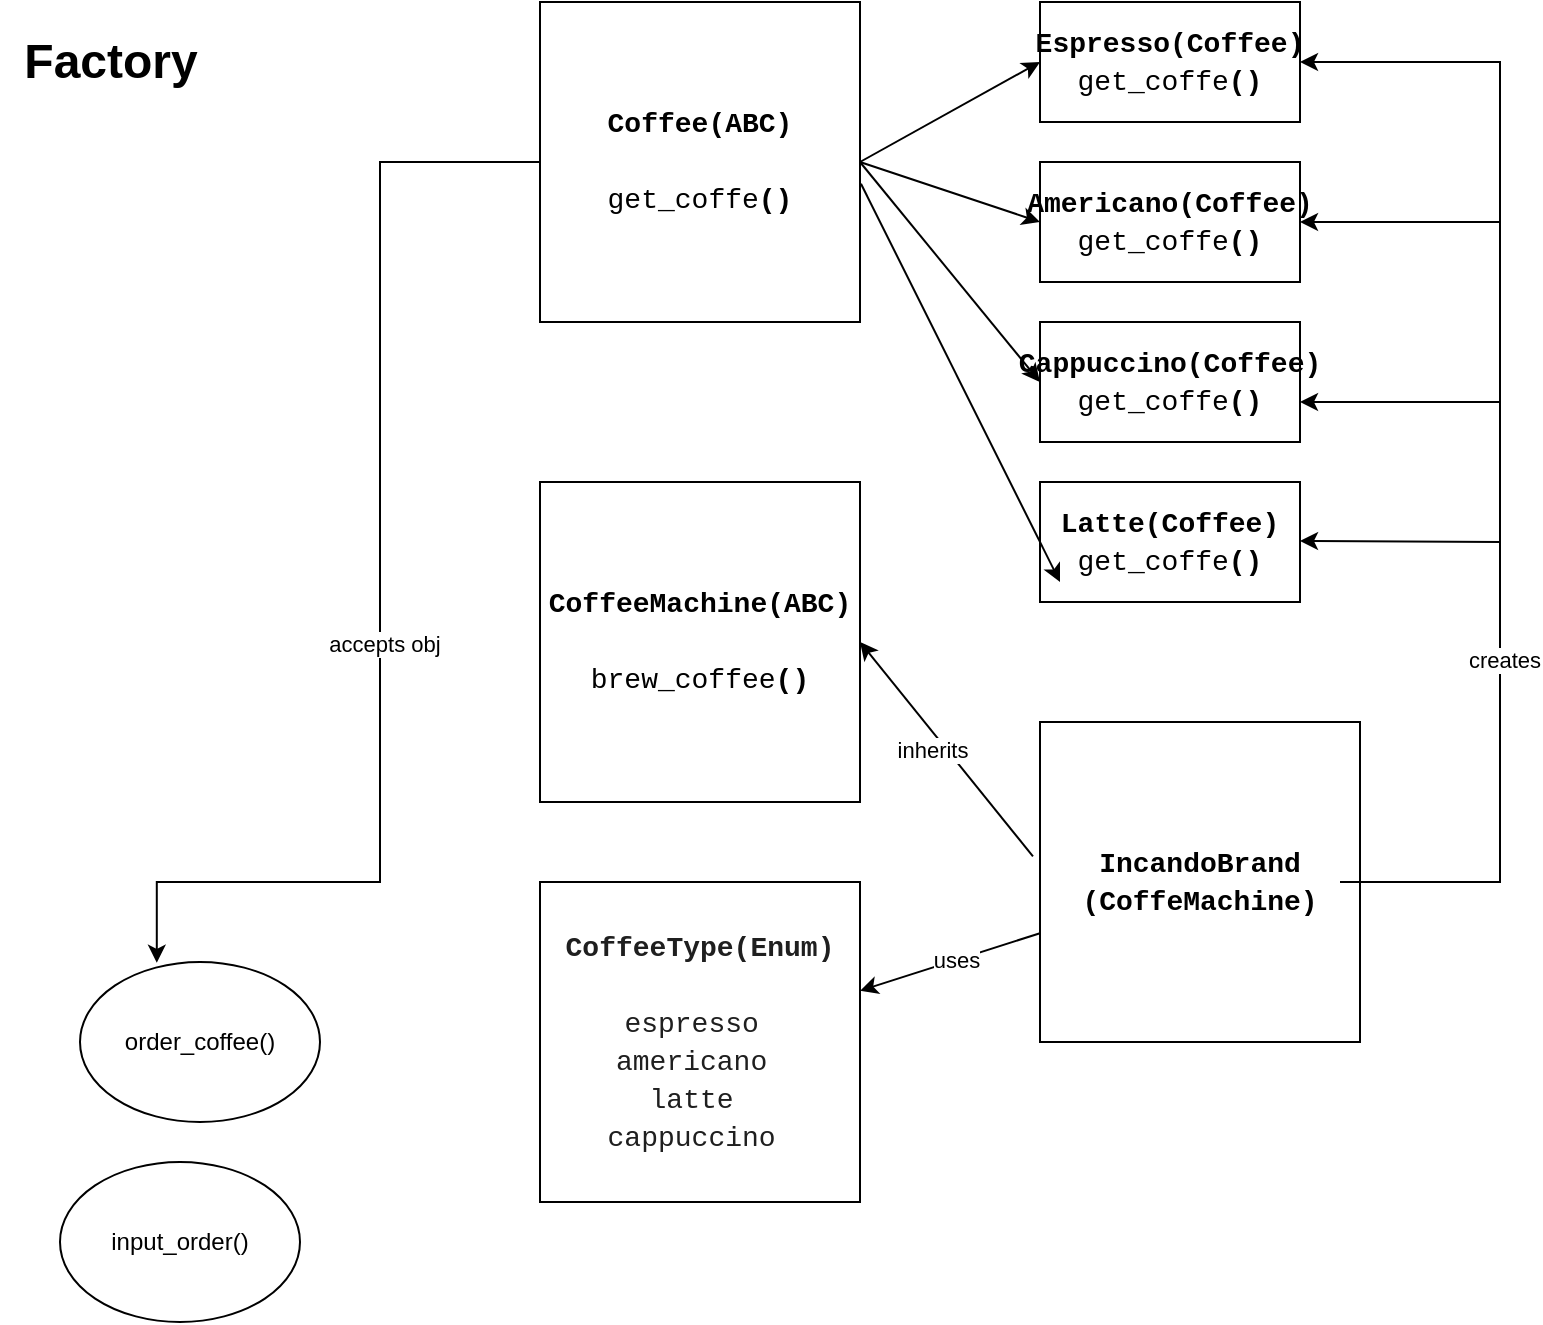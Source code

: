 <mxfile version="27.2.0">
  <diagram name="Страница — 1" id="8HGw8gMmi3oTObi8Yem4">
    <mxGraphModel dx="1042" dy="623" grid="1" gridSize="10" guides="1" tooltips="1" connect="1" arrows="1" fold="1" page="1" pageScale="1" pageWidth="827" pageHeight="1169" math="0" shadow="0">
      <root>
        <mxCell id="0" />
        <mxCell id="1" parent="0" />
        <mxCell id="RzbWhX6-1laXUBkcnok2-1" value="&lt;div style=&quot;font-family: Consolas, &amp;quot;Courier New&amp;quot;, monospace; font-size: 14px; line-height: 19px; white-space: pre;&quot;&gt;&lt;b style=&quot;&quot;&gt;&lt;font style=&quot;color: light-dark(rgb(31, 31, 31), rgb(255, 255, 255));&quot;&gt;&lt;span&gt;CoffeeType&lt;/span&gt;(&lt;span&gt;Enum&lt;/span&gt;)&lt;/font&gt;&lt;/b&gt;&lt;/div&gt;&lt;div style=&quot;font-family: Consolas, &amp;quot;Courier New&amp;quot;, monospace; font-size: 14px; line-height: 19px; white-space: pre;&quot;&gt;&lt;b&gt;&lt;font style=&quot;color: light-dark(rgb(31, 31, 31), rgb(255, 255, 255));&quot;&gt;&lt;br&gt;&lt;/font&gt;&lt;/b&gt;&lt;/div&gt;&lt;div style=&quot;font-family: Consolas, &amp;quot;Courier New&amp;quot;, monospace; font-size: 14px; line-height: 19px; white-space: pre;&quot;&gt;&lt;div style=&quot;line-height: 19px;&quot;&gt;&lt;div style=&quot;&quot;&gt;&lt;font style=&quot;color: light-dark(rgb(31, 31, 31), rgb(255, 255, 255));&quot;&gt;&lt;span&gt;espresso&lt;/span&gt; &lt;/font&gt;&lt;/div&gt;&lt;div style=&quot;&quot;&gt;&lt;span&gt;&lt;font style=&quot;color: light-dark(rgb(31, 31, 31), rgb(255, 255, 255));&quot;&gt;&lt;span&gt;americano&lt;/span&gt; &lt;/font&gt;&lt;/span&gt;&lt;/div&gt;&lt;div style=&quot;&quot;&gt;&lt;span&gt;&lt;font style=&quot;color: light-dark(rgb(31, 31, 31), rgb(255, 255, 255));&quot;&gt;&lt;span&gt;latte&lt;/span&gt; &lt;/font&gt;&lt;/span&gt;&lt;/div&gt;&lt;div style=&quot;&quot;&gt;&lt;font style=&quot;&quot;&gt;&lt;span style=&quot;color: rgb(79, 193, 255);&quot;&gt;&lt;font style=&quot;color: light-dark(rgb(31, 31, 31), rgb(255, 255, 255));&quot;&gt;cappuccino&lt;/font&gt;&lt;/span&gt;&lt;font style=&quot;color: light-dark(rgb(31, 31, 31), rgb(255, 255, 255));&quot;&gt; &lt;/font&gt;&lt;/font&gt;&lt;/div&gt;&lt;/div&gt;&lt;/div&gt;" style="whiteSpace=wrap;html=1;aspect=fixed;align=center;" parent="1" vertex="1">
          <mxGeometry x="320" y="480" width="160" height="160" as="geometry" />
        </mxCell>
        <mxCell id="W5bGAjuY0D4W2ag-sXqx-1" value="&lt;div style=&quot;font-family: Consolas, &amp;quot;Courier New&amp;quot;, monospace; font-size: 14px; line-height: 19px; white-space: pre;&quot;&gt;&lt;b&gt;Coffee(ABC)&lt;/b&gt;&lt;/div&gt;&lt;div style=&quot;font-family: Consolas, &amp;quot;Courier New&amp;quot;, monospace; font-size: 14px; line-height: 19px; white-space: pre;&quot;&gt;&lt;b&gt;&lt;br&gt;&lt;/b&gt;&lt;/div&gt;&lt;div style=&quot;font-family: Consolas, &amp;quot;Courier New&amp;quot;, monospace; font-size: 14px; line-height: 19px; white-space: pre;&quot;&gt;get_coffe&lt;b&gt;()&lt;/b&gt;&lt;/div&gt;" style="whiteSpace=wrap;html=1;aspect=fixed;align=center;" parent="1" vertex="1">
          <mxGeometry x="320" y="40" width="160" height="160" as="geometry" />
        </mxCell>
        <mxCell id="W5bGAjuY0D4W2ag-sXqx-2" value="&lt;div style=&quot;font-family: Consolas, &amp;quot;Courier New&amp;quot;, monospace; font-size: 14px; line-height: 19px; white-space: pre;&quot;&gt;&lt;b&gt;CoffeeMachine(ABC)&lt;/b&gt;&lt;/div&gt;&lt;div style=&quot;font-family: Consolas, &amp;quot;Courier New&amp;quot;, monospace; font-size: 14px; line-height: 19px; white-space: pre;&quot;&gt;&lt;b&gt;&lt;br&gt;&lt;/b&gt;&lt;/div&gt;&lt;div style=&quot;font-family: Consolas, &amp;quot;Courier New&amp;quot;, monospace; font-size: 14px; line-height: 19px; white-space: pre;&quot;&gt;brew_coffee&lt;b&gt;()&lt;/b&gt;&lt;/div&gt;" style="whiteSpace=wrap;html=1;aspect=fixed;align=center;" parent="1" vertex="1">
          <mxGeometry x="320" y="280" width="160" height="160" as="geometry" />
        </mxCell>
        <mxCell id="W5bGAjuY0D4W2ag-sXqx-3" value="&lt;div style=&quot;font-family: Consolas, &amp;quot;Courier New&amp;quot;, monospace; font-size: 14px; line-height: 19px; white-space: pre;&quot;&gt;&lt;b&gt;Espresso(Coffee)&lt;/b&gt;&lt;/div&gt;&lt;div style=&quot;font-family: Consolas, &amp;quot;Courier New&amp;quot;, monospace; font-size: 14px; line-height: 19px; white-space: pre;&quot;&gt;get_coffe&lt;b&gt;()&lt;/b&gt;&lt;/div&gt;" style="rounded=0;whiteSpace=wrap;html=1;" parent="1" vertex="1">
          <mxGeometry x="570" y="40" width="130" height="60" as="geometry" />
        </mxCell>
        <mxCell id="W5bGAjuY0D4W2ag-sXqx-4" value="&lt;div style=&quot;font-family: Consolas, &amp;quot;Courier New&amp;quot;, monospace; font-size: 14px; line-height: 19px; white-space: pre;&quot;&gt;&lt;b&gt;Americano(Coffee)&lt;/b&gt;&lt;/div&gt;&lt;div style=&quot;font-family: Consolas, &amp;quot;Courier New&amp;quot;, monospace; font-size: 14px; line-height: 19px; white-space: pre;&quot;&gt;get_coffe&lt;b&gt;()&lt;/b&gt;&lt;/div&gt;" style="rounded=0;whiteSpace=wrap;html=1;" parent="1" vertex="1">
          <mxGeometry x="570" y="120" width="130" height="60" as="geometry" />
        </mxCell>
        <mxCell id="W5bGAjuY0D4W2ag-sXqx-5" value="&lt;div style=&quot;font-family: Consolas, &amp;quot;Courier New&amp;quot;, monospace; font-size: 14px; line-height: 19px; white-space: pre;&quot;&gt;&lt;b&gt;Cappuccino(Coffee)&lt;/b&gt;&lt;/div&gt;&lt;div style=&quot;font-family: Consolas, &amp;quot;Courier New&amp;quot;, monospace; font-size: 14px; line-height: 19px; white-space: pre;&quot;&gt;get_coffe&lt;b&gt;()&lt;/b&gt;&lt;/div&gt;" style="rounded=0;whiteSpace=wrap;html=1;" parent="1" vertex="1">
          <mxGeometry x="570" y="200" width="130" height="60" as="geometry" />
        </mxCell>
        <mxCell id="W5bGAjuY0D4W2ag-sXqx-6" value="&lt;div style=&quot;font-family: Consolas, &amp;quot;Courier New&amp;quot;, monospace; font-size: 14px; line-height: 19px; white-space: pre;&quot;&gt;&lt;b&gt;Latte(Coffee)&lt;/b&gt;&lt;/div&gt;&lt;div style=&quot;font-family: Consolas, &amp;quot;Courier New&amp;quot;, monospace; font-size: 14px; line-height: 19px; white-space: pre;&quot;&gt;get_coffe&lt;b&gt;()&lt;/b&gt;&lt;/div&gt;" style="rounded=0;whiteSpace=wrap;html=1;" parent="1" vertex="1">
          <mxGeometry x="570" y="280" width="130" height="60" as="geometry" />
        </mxCell>
        <object label="" id="W5bGAjuY0D4W2ag-sXqx-7">
          <mxCell style="endArrow=classic;html=1;rounded=0;exitX=1;exitY=0.5;exitDx=0;exitDy=0;" parent="1" source="W5bGAjuY0D4W2ag-sXqx-1" edge="1">
            <mxGeometry relative="1" as="geometry">
              <mxPoint x="480" y="69.5" as="sourcePoint" />
              <mxPoint x="570" y="70" as="targetPoint" />
            </mxGeometry>
          </mxCell>
        </object>
        <mxCell id="W5bGAjuY0D4W2ag-sXqx-11" value="" style="endArrow=classic;html=1;rounded=0;entryX=0;entryY=0.5;entryDx=0;entryDy=0;exitX=1;exitY=0.5;exitDx=0;exitDy=0;" parent="1" source="W5bGAjuY0D4W2ag-sXqx-1" target="W5bGAjuY0D4W2ag-sXqx-4" edge="1">
          <mxGeometry relative="1" as="geometry">
            <mxPoint x="480" y="80" as="sourcePoint" />
            <mxPoint x="570" y="80.5" as="targetPoint" />
          </mxGeometry>
        </mxCell>
        <mxCell id="W5bGAjuY0D4W2ag-sXqx-15" value="" style="endArrow=classic;html=1;rounded=0;entryX=0;entryY=0.5;entryDx=0;entryDy=0;" parent="1" target="W5bGAjuY0D4W2ag-sXqx-5" edge="1">
          <mxGeometry relative="1" as="geometry">
            <mxPoint x="480" y="120" as="sourcePoint" />
            <mxPoint x="570" y="190" as="targetPoint" />
          </mxGeometry>
        </mxCell>
        <mxCell id="W5bGAjuY0D4W2ag-sXqx-19" value="" style="endArrow=classic;html=1;rounded=0;entryX=0;entryY=0.5;entryDx=0;entryDy=0;exitX=1.003;exitY=0.568;exitDx=0;exitDy=0;exitPerimeter=0;" parent="1" source="W5bGAjuY0D4W2ag-sXqx-1" edge="1">
          <mxGeometry relative="1" as="geometry">
            <mxPoint x="490" y="220" as="sourcePoint" />
            <mxPoint x="580" y="330" as="targetPoint" />
          </mxGeometry>
        </mxCell>
        <mxCell id="W5bGAjuY0D4W2ag-sXqx-39" value="" style="edgeStyle=none;rounded=0;orthogonalLoop=1;jettySize=auto;html=1;" parent="1" source="W5bGAjuY0D4W2ag-sXqx-26" target="RzbWhX6-1laXUBkcnok2-1" edge="1">
          <mxGeometry relative="1" as="geometry" />
        </mxCell>
        <mxCell id="W5bGAjuY0D4W2ag-sXqx-40" value="uses" style="edgeLabel;html=1;align=center;verticalAlign=middle;resizable=0;points=[];" parent="W5bGAjuY0D4W2ag-sXqx-39" vertex="1" connectable="0">
          <mxGeometry x="-0.068" relative="1" as="geometry">
            <mxPoint as="offset" />
          </mxGeometry>
        </mxCell>
        <mxCell id="W5bGAjuY0D4W2ag-sXqx-26" value="&lt;div style=&quot;font-family: Consolas, &amp;quot;Courier New&amp;quot;, monospace; font-size: 14px; line-height: 19px; white-space: pre;&quot;&gt;&lt;b&gt;IncandoBrand&lt;/b&gt;&lt;/div&gt;&lt;div style=&quot;font-family: Consolas, &amp;quot;Courier New&amp;quot;, monospace; font-size: 14px; line-height: 19px; white-space: pre;&quot;&gt;&lt;b&gt;(CoffeMachine)&lt;/b&gt;&lt;/div&gt;" style="whiteSpace=wrap;html=1;aspect=fixed;align=center;" parent="1" vertex="1">
          <mxGeometry x="570" y="400" width="160" height="160" as="geometry" />
        </mxCell>
        <mxCell id="W5bGAjuY0D4W2ag-sXqx-29" value="" style="edgeStyle=orthogonalEdgeStyle;rounded=0;orthogonalLoop=1;jettySize=auto;html=1;entryX=0.32;entryY=0.005;entryDx=0;entryDy=0;entryPerimeter=0;exitX=0;exitY=0.5;exitDx=0;exitDy=0;" parent="1" source="W5bGAjuY0D4W2ag-sXqx-1" target="W5bGAjuY0D4W2ag-sXqx-27" edge="1">
          <mxGeometry relative="1" as="geometry">
            <mxPoint x="210" y="330" as="sourcePoint" />
            <mxPoint x="250" y="320" as="targetPoint" />
            <Array as="points">
              <mxPoint x="240" y="120" />
              <mxPoint x="240" y="480" />
              <mxPoint x="128" y="480" />
            </Array>
          </mxGeometry>
        </mxCell>
        <mxCell id="W5bGAjuY0D4W2ag-sXqx-30" value="accepts obj" style="edgeLabel;html=1;align=center;verticalAlign=middle;resizable=0;points=[];" parent="W5bGAjuY0D4W2ag-sXqx-29" vertex="1" connectable="0">
          <mxGeometry x="0.083" y="2" relative="1" as="geometry">
            <mxPoint as="offset" />
          </mxGeometry>
        </mxCell>
        <mxCell id="W5bGAjuY0D4W2ag-sXqx-27" value="order_coffee()" style="ellipse;whiteSpace=wrap;html=1;" parent="1" vertex="1">
          <mxGeometry x="90" y="520" width="120" height="80" as="geometry" />
        </mxCell>
        <mxCell id="W5bGAjuY0D4W2ag-sXqx-28" value="input_order()" style="ellipse;whiteSpace=wrap;html=1;" parent="1" vertex="1">
          <mxGeometry x="80" y="620" width="120" height="80" as="geometry" />
        </mxCell>
        <mxCell id="W5bGAjuY0D4W2ag-sXqx-31" value="" style="endArrow=classic;html=1;rounded=0;entryX=1;entryY=0.5;entryDx=0;entryDy=0;" parent="1" target="W5bGAjuY0D4W2ag-sXqx-3" edge="1">
          <mxGeometry width="50" height="50" relative="1" as="geometry">
            <mxPoint x="720" y="480" as="sourcePoint" />
            <mxPoint x="800" y="80" as="targetPoint" />
            <Array as="points">
              <mxPoint x="800" y="480" />
              <mxPoint x="800" y="70" />
            </Array>
          </mxGeometry>
        </mxCell>
        <mxCell id="W5bGAjuY0D4W2ag-sXqx-35" value="creates" style="edgeLabel;html=1;align=center;verticalAlign=middle;resizable=0;points=[];" parent="W5bGAjuY0D4W2ag-sXqx-31" vertex="1" connectable="0">
          <mxGeometry x="-0.352" y="-2" relative="1" as="geometry">
            <mxPoint as="offset" />
          </mxGeometry>
        </mxCell>
        <mxCell id="W5bGAjuY0D4W2ag-sXqx-32" value="" style="endArrow=classic;html=1;rounded=0;entryX=1;entryY=0.5;entryDx=0;entryDy=0;" parent="1" target="W5bGAjuY0D4W2ag-sXqx-4" edge="1">
          <mxGeometry width="50" height="50" relative="1" as="geometry">
            <mxPoint x="800" y="150" as="sourcePoint" />
            <mxPoint x="780" y="150" as="targetPoint" />
          </mxGeometry>
        </mxCell>
        <mxCell id="W5bGAjuY0D4W2ag-sXqx-33" value="" style="endArrow=classic;html=1;rounded=0;" parent="1" edge="1">
          <mxGeometry width="50" height="50" relative="1" as="geometry">
            <mxPoint x="800" y="240" as="sourcePoint" />
            <mxPoint x="700" y="240" as="targetPoint" />
          </mxGeometry>
        </mxCell>
        <mxCell id="W5bGAjuY0D4W2ag-sXqx-34" value="" style="endArrow=classic;html=1;rounded=0;" parent="1" edge="1">
          <mxGeometry width="50" height="50" relative="1" as="geometry">
            <mxPoint x="800" y="310" as="sourcePoint" />
            <mxPoint x="700" y="309.5" as="targetPoint" />
          </mxGeometry>
        </mxCell>
        <mxCell id="W5bGAjuY0D4W2ag-sXqx-37" value="" style="endArrow=classic;html=1;rounded=0;entryX=1;entryY=0.5;entryDx=0;entryDy=0;exitX=-0.022;exitY=0.42;exitDx=0;exitDy=0;exitPerimeter=0;" parent="1" source="W5bGAjuY0D4W2ag-sXqx-26" target="W5bGAjuY0D4W2ag-sXqx-2" edge="1">
          <mxGeometry width="50" height="50" relative="1" as="geometry">
            <mxPoint x="490" y="480" as="sourcePoint" />
            <mxPoint x="540" y="430" as="targetPoint" />
          </mxGeometry>
        </mxCell>
        <mxCell id="snbYXdjwkxBo-hDCDH-S-2" value="Text" style="edgeLabel;html=1;align=center;verticalAlign=middle;resizable=0;points=[];" vertex="1" connectable="0" parent="W5bGAjuY0D4W2ag-sXqx-37">
          <mxGeometry x="0.028" y="3" relative="1" as="geometry">
            <mxPoint as="offset" />
          </mxGeometry>
        </mxCell>
        <mxCell id="snbYXdjwkxBo-hDCDH-S-3" value="inherits" style="edgeLabel;html=1;align=center;verticalAlign=middle;resizable=0;points=[];" vertex="1" connectable="0" parent="W5bGAjuY0D4W2ag-sXqx-37">
          <mxGeometry x="0.076" y="6" relative="1" as="geometry">
            <mxPoint as="offset" />
          </mxGeometry>
        </mxCell>
        <mxCell id="W5bGAjuY0D4W2ag-sXqx-41" value="&lt;b&gt;&lt;font style=&quot;font-size: 24px;&quot;&gt;Factory&lt;/font&gt;&lt;/b&gt;" style="text;html=1;align=center;verticalAlign=middle;resizable=0;points=[];autosize=1;strokeColor=none;fillColor=none;" parent="1" vertex="1">
          <mxGeometry x="50" y="50" width="110" height="40" as="geometry" />
        </mxCell>
      </root>
    </mxGraphModel>
  </diagram>
</mxfile>
